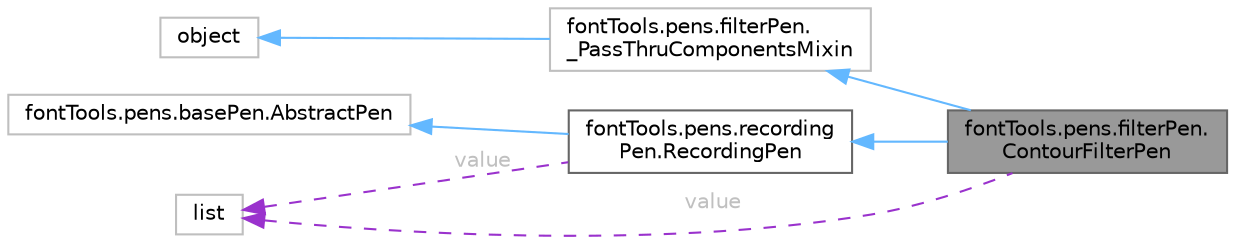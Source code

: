 digraph "fontTools.pens.filterPen.ContourFilterPen"
{
 // LATEX_PDF_SIZE
  bgcolor="transparent";
  edge [fontname=Helvetica,fontsize=10,labelfontname=Helvetica,labelfontsize=10];
  node [fontname=Helvetica,fontsize=10,shape=box,height=0.2,width=0.4];
  rankdir="LR";
  Node1 [id="Node000001",label="fontTools.pens.filterPen.\lContourFilterPen",height=0.2,width=0.4,color="gray40", fillcolor="grey60", style="filled", fontcolor="black",tooltip=" "];
  Node2 -> Node1 [id="edge7_Node000001_Node000002",dir="back",color="steelblue1",style="solid",tooltip=" "];
  Node2 [id="Node000002",label="fontTools.pens.filterPen.\l_PassThruComponentsMixin",height=0.2,width=0.4,color="grey75", fillcolor="white", style="filled",URL="$d6/dcf/classfontTools_1_1pens_1_1filterPen_1_1__PassThruComponentsMixin.html",tooltip=" "];
  Node3 -> Node2 [id="edge8_Node000002_Node000003",dir="back",color="steelblue1",style="solid",tooltip=" "];
  Node3 [id="Node000003",label="object",height=0.2,width=0.4,color="grey75", fillcolor="white", style="filled",tooltip=" "];
  Node4 -> Node1 [id="edge9_Node000001_Node000004",dir="back",color="steelblue1",style="solid",tooltip=" "];
  Node4 [id="Node000004",label="fontTools.pens.recording\lPen.RecordingPen",height=0.2,width=0.4,color="gray40", fillcolor="white", style="filled",URL="$d6/d45/classfontTools_1_1pens_1_1recordingPen_1_1RecordingPen.html",tooltip=" "];
  Node5 -> Node4 [id="edge10_Node000004_Node000005",dir="back",color="steelblue1",style="solid",tooltip=" "];
  Node5 [id="Node000005",label="fontTools.pens.basePen.AbstractPen",height=0.2,width=0.4,color="grey75", fillcolor="white", style="filled",URL="$d4/d8e/classfontTools_1_1pens_1_1basePen_1_1AbstractPen.html",tooltip=" "];
  Node6 -> Node4 [id="edge11_Node000004_Node000006",dir="back",color="darkorchid3",style="dashed",tooltip=" ",label=" value",fontcolor="grey" ];
  Node6 [id="Node000006",label="list",height=0.2,width=0.4,color="grey75", fillcolor="white", style="filled",tooltip=" "];
  Node6 -> Node1 [id="edge12_Node000001_Node000006",dir="back",color="darkorchid3",style="dashed",tooltip=" ",label=" value",fontcolor="grey" ];
}
